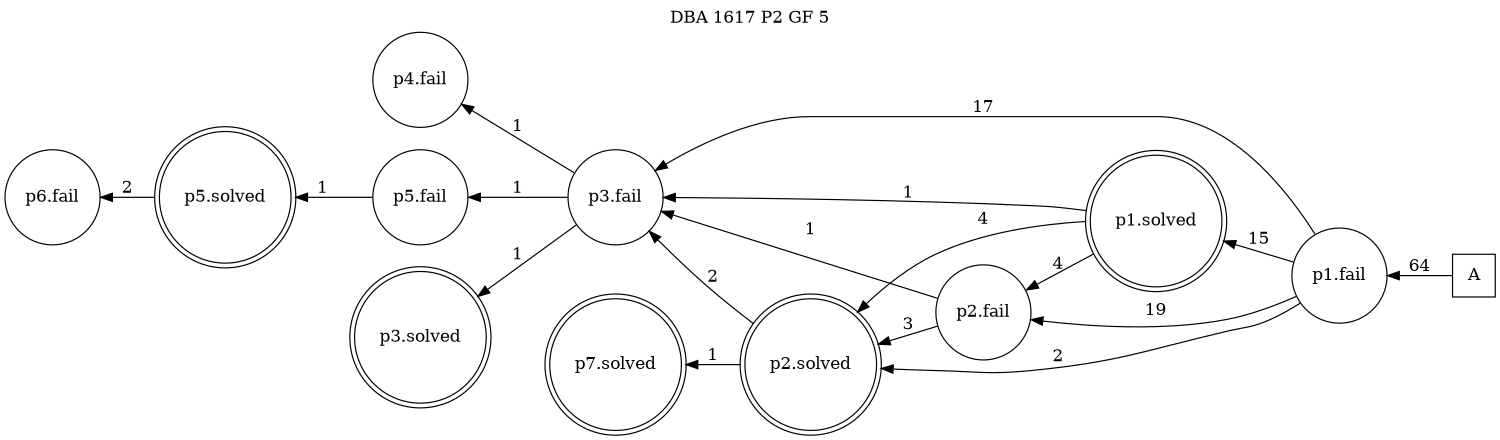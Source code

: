 digraph DBA_1617_P2_GF_5 {
labelloc="tl"
label= " DBA 1617 P2 GF 5 "
rankdir="RL";
graph [ size=" 10 , 10 !"]

"A" [shape="square" label="A"]
"p1.fail" [shape="circle" label="p1.fail"]
"p2.fail" [shape="circle" label="p2.fail"]
"p1.solved" [shape="doublecircle" label="p1.solved"]
"p2.solved" [shape="doublecircle" label="p2.solved"]
"p3.fail" [shape="circle" label="p3.fail"]
"p4.fail" [shape="circle" label="p4.fail"]
"p5.fail" [shape="circle" label="p5.fail"]
"p5.solved" [shape="doublecircle" label="p5.solved"]
"p6.fail" [shape="circle" label="p6.fail"]
"p3.solved" [shape="doublecircle" label="p3.solved"]
"p7.solved" [shape="doublecircle" label="p7.solved"]
"A" -> "p1.fail" [ label=64]
"p1.fail" -> "p2.fail" [ label=19]
"p1.fail" -> "p1.solved" [ label=15]
"p1.fail" -> "p2.solved" [ label=2]
"p1.fail" -> "p3.fail" [ label=17]
"p2.fail" -> "p2.solved" [ label=3]
"p2.fail" -> "p3.fail" [ label=1]
"p1.solved" -> "p2.fail" [ label=4]
"p1.solved" -> "p2.solved" [ label=4]
"p1.solved" -> "p3.fail" [ label=1]
"p2.solved" -> "p3.fail" [ label=2]
"p2.solved" -> "p7.solved" [ label=1]
"p3.fail" -> "p4.fail" [ label=1]
"p3.fail" -> "p5.fail" [ label=1]
"p3.fail" -> "p3.solved" [ label=1]
"p5.fail" -> "p5.solved" [ label=1]
"p5.solved" -> "p6.fail" [ label=2]
}
